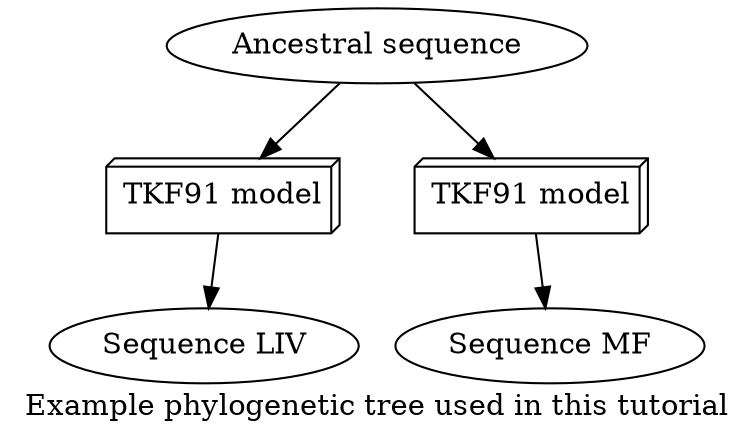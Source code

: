 digraph G {
	ancestor [label="Ancestral sequence", shape=oval];
	LIV [label="Sequence LIV", shape=oval];
	MF [label="Sequence MF", shape=oval];
	tkf_liv [label="TKF91 model", shape=box3d];
	tkf_mf [label="TKF91 model", shape=box3d];
	
	ancestor->tkf_liv->LIV;
	ancestor->tkf_mf->MF;
	
	label="Example phylogenetic tree used in this tutorial";
}
